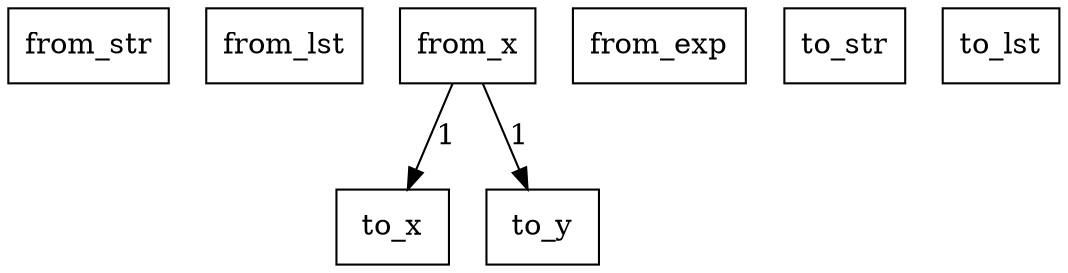 digraph {
    graph [rankdir=TB
          ,bgcolor=transparent];
    node [shape=box
         ,fillcolor=white
         ,style=filled];
    0 [label=<from_str>];
    1 [label=<from_lst>];
    2 [label=<from_x>];
    3 [label=<from_exp>];
    4 [label=<to_x>];
    5 [label=<to_str>];
    6 [label=<to_lst>];
    7 [label=<to_y>];
    2 -> 4 [label=1];
    2 -> 7 [label=1];
}